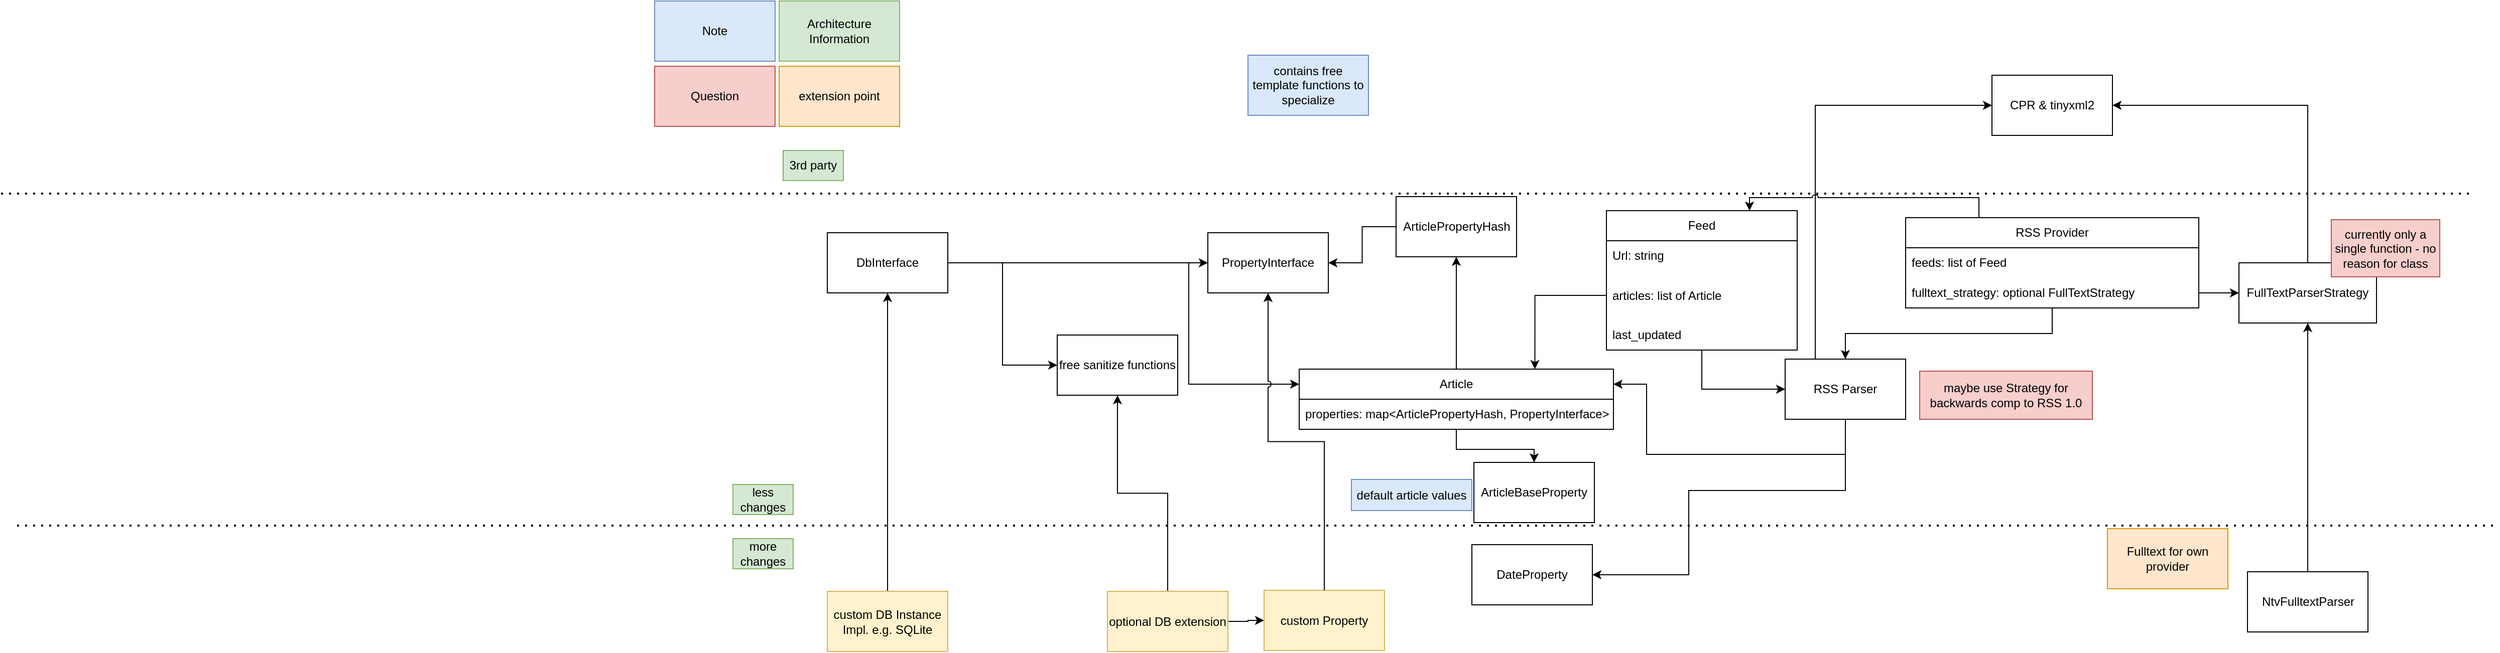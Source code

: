 <mxfile version="22.1.2" type="device">
  <diagram name="Page-1" id="BoX5YdQiLs7Y4vpTQvBh">
    <mxGraphModel dx="3287" dy="2525" grid="0" gridSize="10" guides="1" tooltips="1" connect="1" arrows="1" fold="1" page="0" pageScale="1" pageWidth="850" pageHeight="1100" math="0" shadow="0">
      <root>
        <mxCell id="0" />
        <mxCell id="1" parent="0" />
        <mxCell id="-V-fZ7zrRcxC-LY4sEsA-116" style="edgeStyle=orthogonalEdgeStyle;rounded=0;orthogonalLoop=1;jettySize=auto;html=1;exitX=0.25;exitY=0;exitDx=0;exitDy=0;entryX=0;entryY=0.5;entryDx=0;entryDy=0;jumpStyle=arc;" parent="1" source="yPHBwmK0Ij449FKn2H1W-2" target="-V-fZ7zrRcxC-LY4sEsA-114" edge="1">
          <mxGeometry relative="1" as="geometry" />
        </mxCell>
        <mxCell id="gGtAdy52v1zWEU9uZGKv-15" style="edgeStyle=orthogonalEdgeStyle;rounded=0;orthogonalLoop=1;jettySize=auto;html=1;entryX=1;entryY=0.5;entryDx=0;entryDy=0;" edge="1" parent="1" source="yPHBwmK0Ij449FKn2H1W-2" target="gGtAdy52v1zWEU9uZGKv-14">
          <mxGeometry relative="1" as="geometry">
            <Array as="points">
              <mxPoint x="459" y="-870" />
              <mxPoint x="303" y="-870" />
              <mxPoint x="303" y="-786" />
            </Array>
          </mxGeometry>
        </mxCell>
        <mxCell id="gGtAdy52v1zWEU9uZGKv-16" style="edgeStyle=orthogonalEdgeStyle;rounded=0;orthogonalLoop=1;jettySize=auto;html=1;exitX=0.5;exitY=1;exitDx=0;exitDy=0;entryX=1;entryY=0.25;entryDx=0;entryDy=0;" edge="1" parent="1" source="yPHBwmK0Ij449FKn2H1W-2" target="gkWwwjMmwGDeMQ0vq9aP-17">
          <mxGeometry relative="1" as="geometry">
            <Array as="points">
              <mxPoint x="459" y="-906" />
              <mxPoint x="261" y="-906" />
              <mxPoint x="261" y="-976" />
            </Array>
          </mxGeometry>
        </mxCell>
        <mxCell id="yPHBwmK0Ij449FKn2H1W-2" value="RSS Parser" style="rounded=0;whiteSpace=wrap;html=1;" parent="1" vertex="1">
          <mxGeometry x="399" y="-1001" width="120" height="60" as="geometry" />
        </mxCell>
        <mxCell id="nxVx7_dRavxFJ4ZNRyQ2-53" value="maybe use Strategy for backwards comp to RSS 1.0" style="text;html=1;strokeColor=#b85450;fillColor=#f8cecc;align=center;verticalAlign=middle;whiteSpace=wrap;rounded=0;" parent="1" vertex="1">
          <mxGeometry x="533" y="-989" width="172" height="48" as="geometry" />
        </mxCell>
        <mxCell id="-V-fZ7zrRcxC-LY4sEsA-24" value="custom Property" style="rounded=0;whiteSpace=wrap;html=1;fillColor=#fff2cc;strokeColor=#d6b656;" parent="1" vertex="1">
          <mxGeometry x="-120" y="-770.5" width="120" height="60" as="geometry" />
        </mxCell>
        <mxCell id="8ZQESkQrpGg-PCPkja1_-13" style="edgeStyle=orthogonalEdgeStyle;rounded=0;orthogonalLoop=1;jettySize=auto;html=1;" parent="1" source="-V-fZ7zrRcxC-LY4sEsA-28" target="8ZQESkQrpGg-PCPkja1_-1" edge="1">
          <mxGeometry relative="1" as="geometry" />
        </mxCell>
        <mxCell id="gGtAdy52v1zWEU9uZGKv-4" style="edgeStyle=orthogonalEdgeStyle;rounded=0;orthogonalLoop=1;jettySize=auto;html=1;entryX=0;entryY=0.5;entryDx=0;entryDy=0;" edge="1" parent="1" source="-V-fZ7zrRcxC-LY4sEsA-28" target="gGtAdy52v1zWEU9uZGKv-3">
          <mxGeometry relative="1" as="geometry" />
        </mxCell>
        <mxCell id="gGtAdy52v1zWEU9uZGKv-13" style="edgeStyle=orthogonalEdgeStyle;rounded=0;orthogonalLoop=1;jettySize=auto;html=1;entryX=0;entryY=0.25;entryDx=0;entryDy=0;" edge="1" parent="1" source="-V-fZ7zrRcxC-LY4sEsA-28" target="gkWwwjMmwGDeMQ0vq9aP-17">
          <mxGeometry relative="1" as="geometry">
            <Array as="points">
              <mxPoint x="-195" y="-1097" />
              <mxPoint x="-195" y="-976" />
            </Array>
          </mxGeometry>
        </mxCell>
        <mxCell id="-V-fZ7zrRcxC-LY4sEsA-28" value="DbInterface" style="rounded=0;whiteSpace=wrap;html=1;" parent="1" vertex="1">
          <mxGeometry x="-555" y="-1127" width="120" height="60" as="geometry" />
        </mxCell>
        <mxCell id="-V-fZ7zrRcxC-LY4sEsA-59" value="more changes" style="text;html=1;strokeColor=#82b366;fillColor=#d5e8d4;align=center;verticalAlign=middle;whiteSpace=wrap;rounded=0;" parent="1" vertex="1">
          <mxGeometry x="-649" y="-822" width="60" height="30" as="geometry" />
        </mxCell>
        <mxCell id="-V-fZ7zrRcxC-LY4sEsA-60" value="less changes" style="text;html=1;strokeColor=#82b366;fillColor=#d5e8d4;align=center;verticalAlign=middle;whiteSpace=wrap;rounded=0;" parent="1" vertex="1">
          <mxGeometry x="-649" y="-876" width="60" height="30" as="geometry" />
        </mxCell>
        <mxCell id="-V-fZ7zrRcxC-LY4sEsA-75" value="" style="endArrow=none;dashed=1;html=1;dashPattern=1 3;strokeWidth=2;rounded=0;" parent="1" edge="1">
          <mxGeometry width="50" height="50" relative="1" as="geometry">
            <mxPoint x="-1378" y="-1166" as="sourcePoint" />
            <mxPoint x="1080" y="-1166" as="targetPoint" />
          </mxGeometry>
        </mxCell>
        <mxCell id="-V-fZ7zrRcxC-LY4sEsA-76" value="3rd party" style="text;html=1;strokeColor=#82b366;fillColor=#d5e8d4;align=center;verticalAlign=middle;whiteSpace=wrap;rounded=0;" parent="1" vertex="1">
          <mxGeometry x="-599" y="-1209" width="60" height="30" as="geometry" />
        </mxCell>
        <mxCell id="-V-fZ7zrRcxC-LY4sEsA-81" value="Note" style="rounded=0;whiteSpace=wrap;html=1;fillColor=#dae8fc;strokeColor=#6c8ebf;" parent="1" vertex="1">
          <mxGeometry x="-727" y="-1358" width="120" height="60" as="geometry" />
        </mxCell>
        <mxCell id="-V-fZ7zrRcxC-LY4sEsA-82" value="Architecture Information" style="rounded=0;whiteSpace=wrap;html=1;fillColor=#d5e8d4;strokeColor=#82b366;" parent="1" vertex="1">
          <mxGeometry x="-603" y="-1358" width="120" height="60" as="geometry" />
        </mxCell>
        <mxCell id="-V-fZ7zrRcxC-LY4sEsA-83" value="Question" style="rounded=0;whiteSpace=wrap;html=1;fillColor=#f8cecc;strokeColor=#b85450;" parent="1" vertex="1">
          <mxGeometry x="-727" y="-1293" width="120" height="60" as="geometry" />
        </mxCell>
        <mxCell id="-V-fZ7zrRcxC-LY4sEsA-103" style="edgeStyle=orthogonalEdgeStyle;rounded=0;orthogonalLoop=1;jettySize=auto;html=1;exitX=0.25;exitY=0;exitDx=0;exitDy=0;entryX=0.75;entryY=0;entryDx=0;entryDy=0;jumpStyle=arc;" parent="1" source="-V-fZ7zrRcxC-LY4sEsA-84" target="-V-fZ7zrRcxC-LY4sEsA-90" edge="1">
          <mxGeometry relative="1" as="geometry" />
        </mxCell>
        <mxCell id="-V-fZ7zrRcxC-LY4sEsA-113" style="edgeStyle=orthogonalEdgeStyle;rounded=0;orthogonalLoop=1;jettySize=auto;html=1;" parent="1" source="-V-fZ7zrRcxC-LY4sEsA-84" target="yPHBwmK0Ij449FKn2H1W-2" edge="1">
          <mxGeometry relative="1" as="geometry" />
        </mxCell>
        <mxCell id="-V-fZ7zrRcxC-LY4sEsA-84" value="RSS Provider" style="swimlane;fontStyle=0;childLayout=stackLayout;horizontal=1;startSize=30;horizontalStack=0;resizeParent=1;resizeParentMax=0;resizeLast=0;collapsible=1;marginBottom=0;whiteSpace=wrap;html=1;" parent="1" vertex="1">
          <mxGeometry x="519" y="-1142" width="292" height="90" as="geometry" />
        </mxCell>
        <mxCell id="-V-fZ7zrRcxC-LY4sEsA-85" value="feeds: list of Feed" style="text;strokeColor=none;fillColor=none;align=left;verticalAlign=middle;spacingLeft=4;spacingRight=4;overflow=hidden;points=[[0,0.5],[1,0.5]];portConstraint=eastwest;rotatable=0;whiteSpace=wrap;html=1;" parent="-V-fZ7zrRcxC-LY4sEsA-84" vertex="1">
          <mxGeometry y="30" width="292" height="30" as="geometry" />
        </mxCell>
        <mxCell id="-V-fZ7zrRcxC-LY4sEsA-86" value="fulltext_strategy: optional FullTextStrategy" style="text;strokeColor=none;fillColor=none;align=left;verticalAlign=middle;spacingLeft=4;spacingRight=4;overflow=hidden;points=[[0,0.5],[1,0.5]];portConstraint=eastwest;rotatable=0;whiteSpace=wrap;html=1;" parent="-V-fZ7zrRcxC-LY4sEsA-84" vertex="1">
          <mxGeometry y="60" width="292" height="30" as="geometry" />
        </mxCell>
        <mxCell id="gkWwwjMmwGDeMQ0vq9aP-65" style="edgeStyle=orthogonalEdgeStyle;rounded=0;orthogonalLoop=1;jettySize=auto;html=1;entryX=0;entryY=0.5;entryDx=0;entryDy=0;" parent="1" source="-V-fZ7zrRcxC-LY4sEsA-90" target="yPHBwmK0Ij449FKn2H1W-2" edge="1">
          <mxGeometry relative="1" as="geometry" />
        </mxCell>
        <mxCell id="-V-fZ7zrRcxC-LY4sEsA-90" value="Feed" style="swimlane;fontStyle=0;childLayout=stackLayout;horizontal=1;startSize=30;horizontalStack=0;resizeParent=1;resizeParentMax=0;resizeLast=0;collapsible=1;marginBottom=0;whiteSpace=wrap;html=1;" parent="1" vertex="1">
          <mxGeometry x="221" y="-1149" width="190" height="139" as="geometry" />
        </mxCell>
        <mxCell id="-V-fZ7zrRcxC-LY4sEsA-91" value="Url: string" style="text;strokeColor=none;fillColor=none;align=left;verticalAlign=middle;spacingLeft=4;spacingRight=4;overflow=hidden;points=[[0,0.5],[1,0.5]];portConstraint=eastwest;rotatable=0;whiteSpace=wrap;html=1;" parent="-V-fZ7zrRcxC-LY4sEsA-90" vertex="1">
          <mxGeometry y="30" width="190" height="30" as="geometry" />
        </mxCell>
        <mxCell id="-V-fZ7zrRcxC-LY4sEsA-92" value="articles: list of Article" style="text;strokeColor=none;fillColor=none;align=left;verticalAlign=middle;spacingLeft=4;spacingRight=4;overflow=hidden;points=[[0,0.5],[1,0.5]];portConstraint=eastwest;rotatable=0;whiteSpace=wrap;html=1;" parent="-V-fZ7zrRcxC-LY4sEsA-90" vertex="1">
          <mxGeometry y="60" width="190" height="49" as="geometry" />
        </mxCell>
        <mxCell id="-V-fZ7zrRcxC-LY4sEsA-93" value="last_updated" style="text;strokeColor=none;fillColor=none;align=left;verticalAlign=middle;spacingLeft=4;spacingRight=4;overflow=hidden;points=[[0,0.5],[1,0.5]];portConstraint=eastwest;rotatable=0;whiteSpace=wrap;html=1;" parent="-V-fZ7zrRcxC-LY4sEsA-90" vertex="1">
          <mxGeometry y="109" width="190" height="30" as="geometry" />
        </mxCell>
        <mxCell id="-V-fZ7zrRcxC-LY4sEsA-115" style="edgeStyle=orthogonalEdgeStyle;rounded=0;orthogonalLoop=1;jettySize=auto;html=1;entryX=1;entryY=0.5;entryDx=0;entryDy=0;exitX=0.5;exitY=0;exitDx=0;exitDy=0;" parent="1" source="-V-fZ7zrRcxC-LY4sEsA-104" target="-V-fZ7zrRcxC-LY4sEsA-114" edge="1">
          <mxGeometry relative="1" as="geometry" />
        </mxCell>
        <mxCell id="-V-fZ7zrRcxC-LY4sEsA-104" value="FullTextParserStrategy" style="rounded=0;whiteSpace=wrap;html=1;" parent="1" vertex="1">
          <mxGeometry x="851" y="-1097" width="137" height="60" as="geometry" />
        </mxCell>
        <mxCell id="-V-fZ7zrRcxC-LY4sEsA-106" style="edgeStyle=orthogonalEdgeStyle;rounded=0;orthogonalLoop=1;jettySize=auto;html=1;entryX=0;entryY=0.5;entryDx=0;entryDy=0;" parent="1" source="-V-fZ7zrRcxC-LY4sEsA-86" target="-V-fZ7zrRcxC-LY4sEsA-104" edge="1">
          <mxGeometry relative="1" as="geometry" />
        </mxCell>
        <mxCell id="-V-fZ7zrRcxC-LY4sEsA-108" style="edgeStyle=orthogonalEdgeStyle;rounded=0;orthogonalLoop=1;jettySize=auto;html=1;" parent="1" source="-V-fZ7zrRcxC-LY4sEsA-107" target="-V-fZ7zrRcxC-LY4sEsA-104" edge="1">
          <mxGeometry relative="1" as="geometry" />
        </mxCell>
        <mxCell id="-V-fZ7zrRcxC-LY4sEsA-107" value="NtvFulltextParser" style="rounded=0;whiteSpace=wrap;html=1;strokeColor=default;" parent="1" vertex="1">
          <mxGeometry x="859.5" y="-789" width="120" height="60" as="geometry" />
        </mxCell>
        <mxCell id="-V-fZ7zrRcxC-LY4sEsA-110" value="extension point" style="rounded=0;whiteSpace=wrap;html=1;fillColor=#ffe6cc;strokeColor=#d79b00;" parent="1" vertex="1">
          <mxGeometry x="-603" y="-1293" width="120" height="60" as="geometry" />
        </mxCell>
        <mxCell id="-V-fZ7zrRcxC-LY4sEsA-112" value="Fulltext for own provider" style="rounded=0;whiteSpace=wrap;html=1;fillColor=#ffe6cc;strokeColor=#d79b00;" parent="1" vertex="1">
          <mxGeometry x="720" y="-832" width="120" height="60" as="geometry" />
        </mxCell>
        <mxCell id="nxVx7_dRavxFJ4ZNRyQ2-147" value="currently only a single function - no reason for class" style="text;html=1;strokeColor=#b85450;fillColor=#f8cecc;align=center;verticalAlign=middle;whiteSpace=wrap;rounded=0;" parent="1" vertex="1">
          <mxGeometry x="943" y="-1140" width="108" height="57" as="geometry" />
        </mxCell>
        <mxCell id="-V-fZ7zrRcxC-LY4sEsA-114" value="CPR &amp;amp; tinyxml2" style="rounded=0;whiteSpace=wrap;html=1;" parent="1" vertex="1">
          <mxGeometry x="605" y="-1284" width="120" height="60" as="geometry" />
        </mxCell>
        <mxCell id="gkWwwjMmwGDeMQ0vq9aP-9" value="ArticleBaseProperty" style="rounded=0;whiteSpace=wrap;html=1;" parent="1" vertex="1">
          <mxGeometry x="89" y="-898" width="120" height="60" as="geometry" />
        </mxCell>
        <mxCell id="gkWwwjMmwGDeMQ0vq9aP-12" value="default article values" style="rounded=0;whiteSpace=wrap;html=1;fillColor=#dae8fc;strokeColor=#6c8ebf;" parent="1" vertex="1">
          <mxGeometry x="-33" y="-881" width="120" height="31" as="geometry" />
        </mxCell>
        <mxCell id="gkWwwjMmwGDeMQ0vq9aP-57" style="edgeStyle=orthogonalEdgeStyle;rounded=0;orthogonalLoop=1;jettySize=auto;html=1;" parent="1" source="gkWwwjMmwGDeMQ0vq9aP-17" target="gkWwwjMmwGDeMQ0vq9aP-27" edge="1">
          <mxGeometry relative="1" as="geometry" />
        </mxCell>
        <mxCell id="gGtAdy52v1zWEU9uZGKv-10" style="edgeStyle=orthogonalEdgeStyle;rounded=0;orthogonalLoop=1;jettySize=auto;html=1;" edge="1" parent="1" source="gkWwwjMmwGDeMQ0vq9aP-17" target="gkWwwjMmwGDeMQ0vq9aP-9">
          <mxGeometry relative="1" as="geometry" />
        </mxCell>
        <mxCell id="gkWwwjMmwGDeMQ0vq9aP-17" value="Article" style="swimlane;fontStyle=0;childLayout=stackLayout;horizontal=1;startSize=30;horizontalStack=0;resizeParent=1;resizeParentMax=0;resizeLast=0;collapsible=1;marginBottom=0;whiteSpace=wrap;html=1;" parent="1" vertex="1">
          <mxGeometry x="-85" y="-991" width="313" height="60" as="geometry" />
        </mxCell>
        <mxCell id="gkWwwjMmwGDeMQ0vq9aP-20" value="properties: map&amp;lt;ArticlePropertyHash, PropertyInterface&amp;gt;" style="text;strokeColor=none;fillColor=none;align=left;verticalAlign=middle;spacingLeft=4;spacingRight=4;overflow=hidden;points=[[0,0.5],[1,0.5]];portConstraint=eastwest;rotatable=0;whiteSpace=wrap;html=1;" parent="gkWwwjMmwGDeMQ0vq9aP-17" vertex="1">
          <mxGeometry y="30" width="313" height="30" as="geometry" />
        </mxCell>
        <mxCell id="gkWwwjMmwGDeMQ0vq9aP-24" style="edgeStyle=orthogonalEdgeStyle;rounded=0;orthogonalLoop=1;jettySize=auto;html=1;entryX=0.75;entryY=0;entryDx=0;entryDy=0;" parent="1" source="-V-fZ7zrRcxC-LY4sEsA-92" target="gkWwwjMmwGDeMQ0vq9aP-17" edge="1">
          <mxGeometry relative="1" as="geometry" />
        </mxCell>
        <mxCell id="8ZQESkQrpGg-PCPkja1_-4" style="edgeStyle=orthogonalEdgeStyle;rounded=0;orthogonalLoop=1;jettySize=auto;html=1;exitX=0;exitY=0.5;exitDx=0;exitDy=0;entryX=1;entryY=0.5;entryDx=0;entryDy=0;" parent="1" source="gkWwwjMmwGDeMQ0vq9aP-27" target="8ZQESkQrpGg-PCPkja1_-1" edge="1">
          <mxGeometry relative="1" as="geometry" />
        </mxCell>
        <mxCell id="gkWwwjMmwGDeMQ0vq9aP-27" value="ArticlePropertyHash" style="rounded=0;whiteSpace=wrap;html=1;" parent="1" vertex="1">
          <mxGeometry x="11.5" y="-1163" width="120" height="60" as="geometry" />
        </mxCell>
        <mxCell id="8ZQESkQrpGg-PCPkja1_-1" value="PropertyInterface" style="rounded=0;whiteSpace=wrap;html=1;" parent="1" vertex="1">
          <mxGeometry x="-176" y="-1127" width="120" height="60" as="geometry" />
        </mxCell>
        <mxCell id="8ZQESkQrpGg-PCPkja1_-12" value="contains free template functions to specialize" style="rounded=0;whiteSpace=wrap;html=1;fillColor=#dae8fc;strokeColor=#6c8ebf;" parent="1" vertex="1">
          <mxGeometry x="-136" y="-1304" width="120" height="60" as="geometry" />
        </mxCell>
        <mxCell id="gGtAdy52v1zWEU9uZGKv-5" style="edgeStyle=orthogonalEdgeStyle;rounded=0;orthogonalLoop=1;jettySize=auto;html=1;" edge="1" parent="1" source="gGtAdy52v1zWEU9uZGKv-2" target="gGtAdy52v1zWEU9uZGKv-3">
          <mxGeometry relative="1" as="geometry" />
        </mxCell>
        <mxCell id="gGtAdy52v1zWEU9uZGKv-6" style="edgeStyle=orthogonalEdgeStyle;rounded=0;orthogonalLoop=1;jettySize=auto;html=1;" edge="1" parent="1" source="gGtAdy52v1zWEU9uZGKv-2" target="-V-fZ7zrRcxC-LY4sEsA-24">
          <mxGeometry relative="1" as="geometry" />
        </mxCell>
        <mxCell id="gGtAdy52v1zWEU9uZGKv-2" value="optional DB extension" style="rounded=0;whiteSpace=wrap;html=1;fillColor=#fff2cc;strokeColor=#d6b656;" vertex="1" parent="1">
          <mxGeometry x="-276" y="-769.5" width="120" height="60" as="geometry" />
        </mxCell>
        <mxCell id="gGtAdy52v1zWEU9uZGKv-3" value="free sanitize functions" style="rounded=0;whiteSpace=wrap;html=1;" vertex="1" parent="1">
          <mxGeometry x="-326" y="-1025" width="120" height="60" as="geometry" />
        </mxCell>
        <mxCell id="gGtAdy52v1zWEU9uZGKv-8" style="edgeStyle=orthogonalEdgeStyle;rounded=0;orthogonalLoop=1;jettySize=auto;html=1;" edge="1" parent="1" source="gGtAdy52v1zWEU9uZGKv-7" target="-V-fZ7zrRcxC-LY4sEsA-28">
          <mxGeometry relative="1" as="geometry" />
        </mxCell>
        <mxCell id="gGtAdy52v1zWEU9uZGKv-7" value="custom DB Instance Impl. e.g. SQLite" style="rounded=0;whiteSpace=wrap;html=1;fillColor=#fff2cc;strokeColor=#d6b656;" vertex="1" parent="1">
          <mxGeometry x="-555" y="-769.5" width="120" height="60" as="geometry" />
        </mxCell>
        <mxCell id="gGtAdy52v1zWEU9uZGKv-1" style="edgeStyle=orthogonalEdgeStyle;rounded=0;orthogonalLoop=1;jettySize=auto;html=1;entryX=0.5;entryY=1;entryDx=0;entryDy=0;jumpStyle=arc;" edge="1" parent="1" source="-V-fZ7zrRcxC-LY4sEsA-24" target="8ZQESkQrpGg-PCPkja1_-1">
          <mxGeometry relative="1" as="geometry" />
        </mxCell>
        <mxCell id="-V-fZ7zrRcxC-LY4sEsA-57" value="" style="endArrow=none;dashed=1;html=1;dashPattern=1 3;strokeWidth=2;rounded=0;" parent="1" edge="1">
          <mxGeometry width="50" height="50" relative="1" as="geometry">
            <mxPoint x="-1362" y="-835" as="sourcePoint" />
            <mxPoint x="1108" y="-835" as="targetPoint" />
          </mxGeometry>
        </mxCell>
        <mxCell id="gGtAdy52v1zWEU9uZGKv-14" value="DateProperty" style="rounded=0;whiteSpace=wrap;html=1;" vertex="1" parent="1">
          <mxGeometry x="87" y="-816" width="120" height="60" as="geometry" />
        </mxCell>
      </root>
    </mxGraphModel>
  </diagram>
</mxfile>
